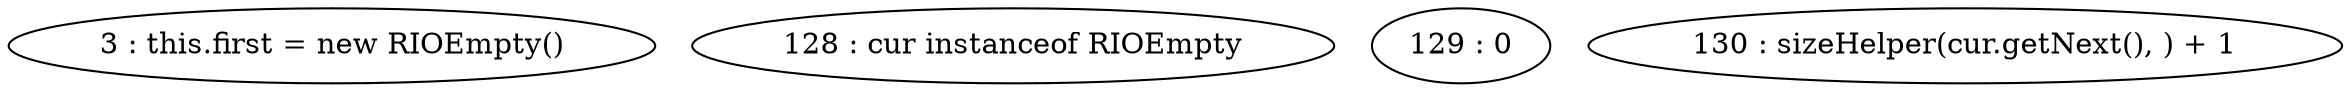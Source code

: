 digraph G {
"3 : this.first = new RIOEmpty()"
"128 : cur instanceof RIOEmpty"
"129 : 0"
"130 : sizeHelper(cur.getNext(), ) + 1"
}